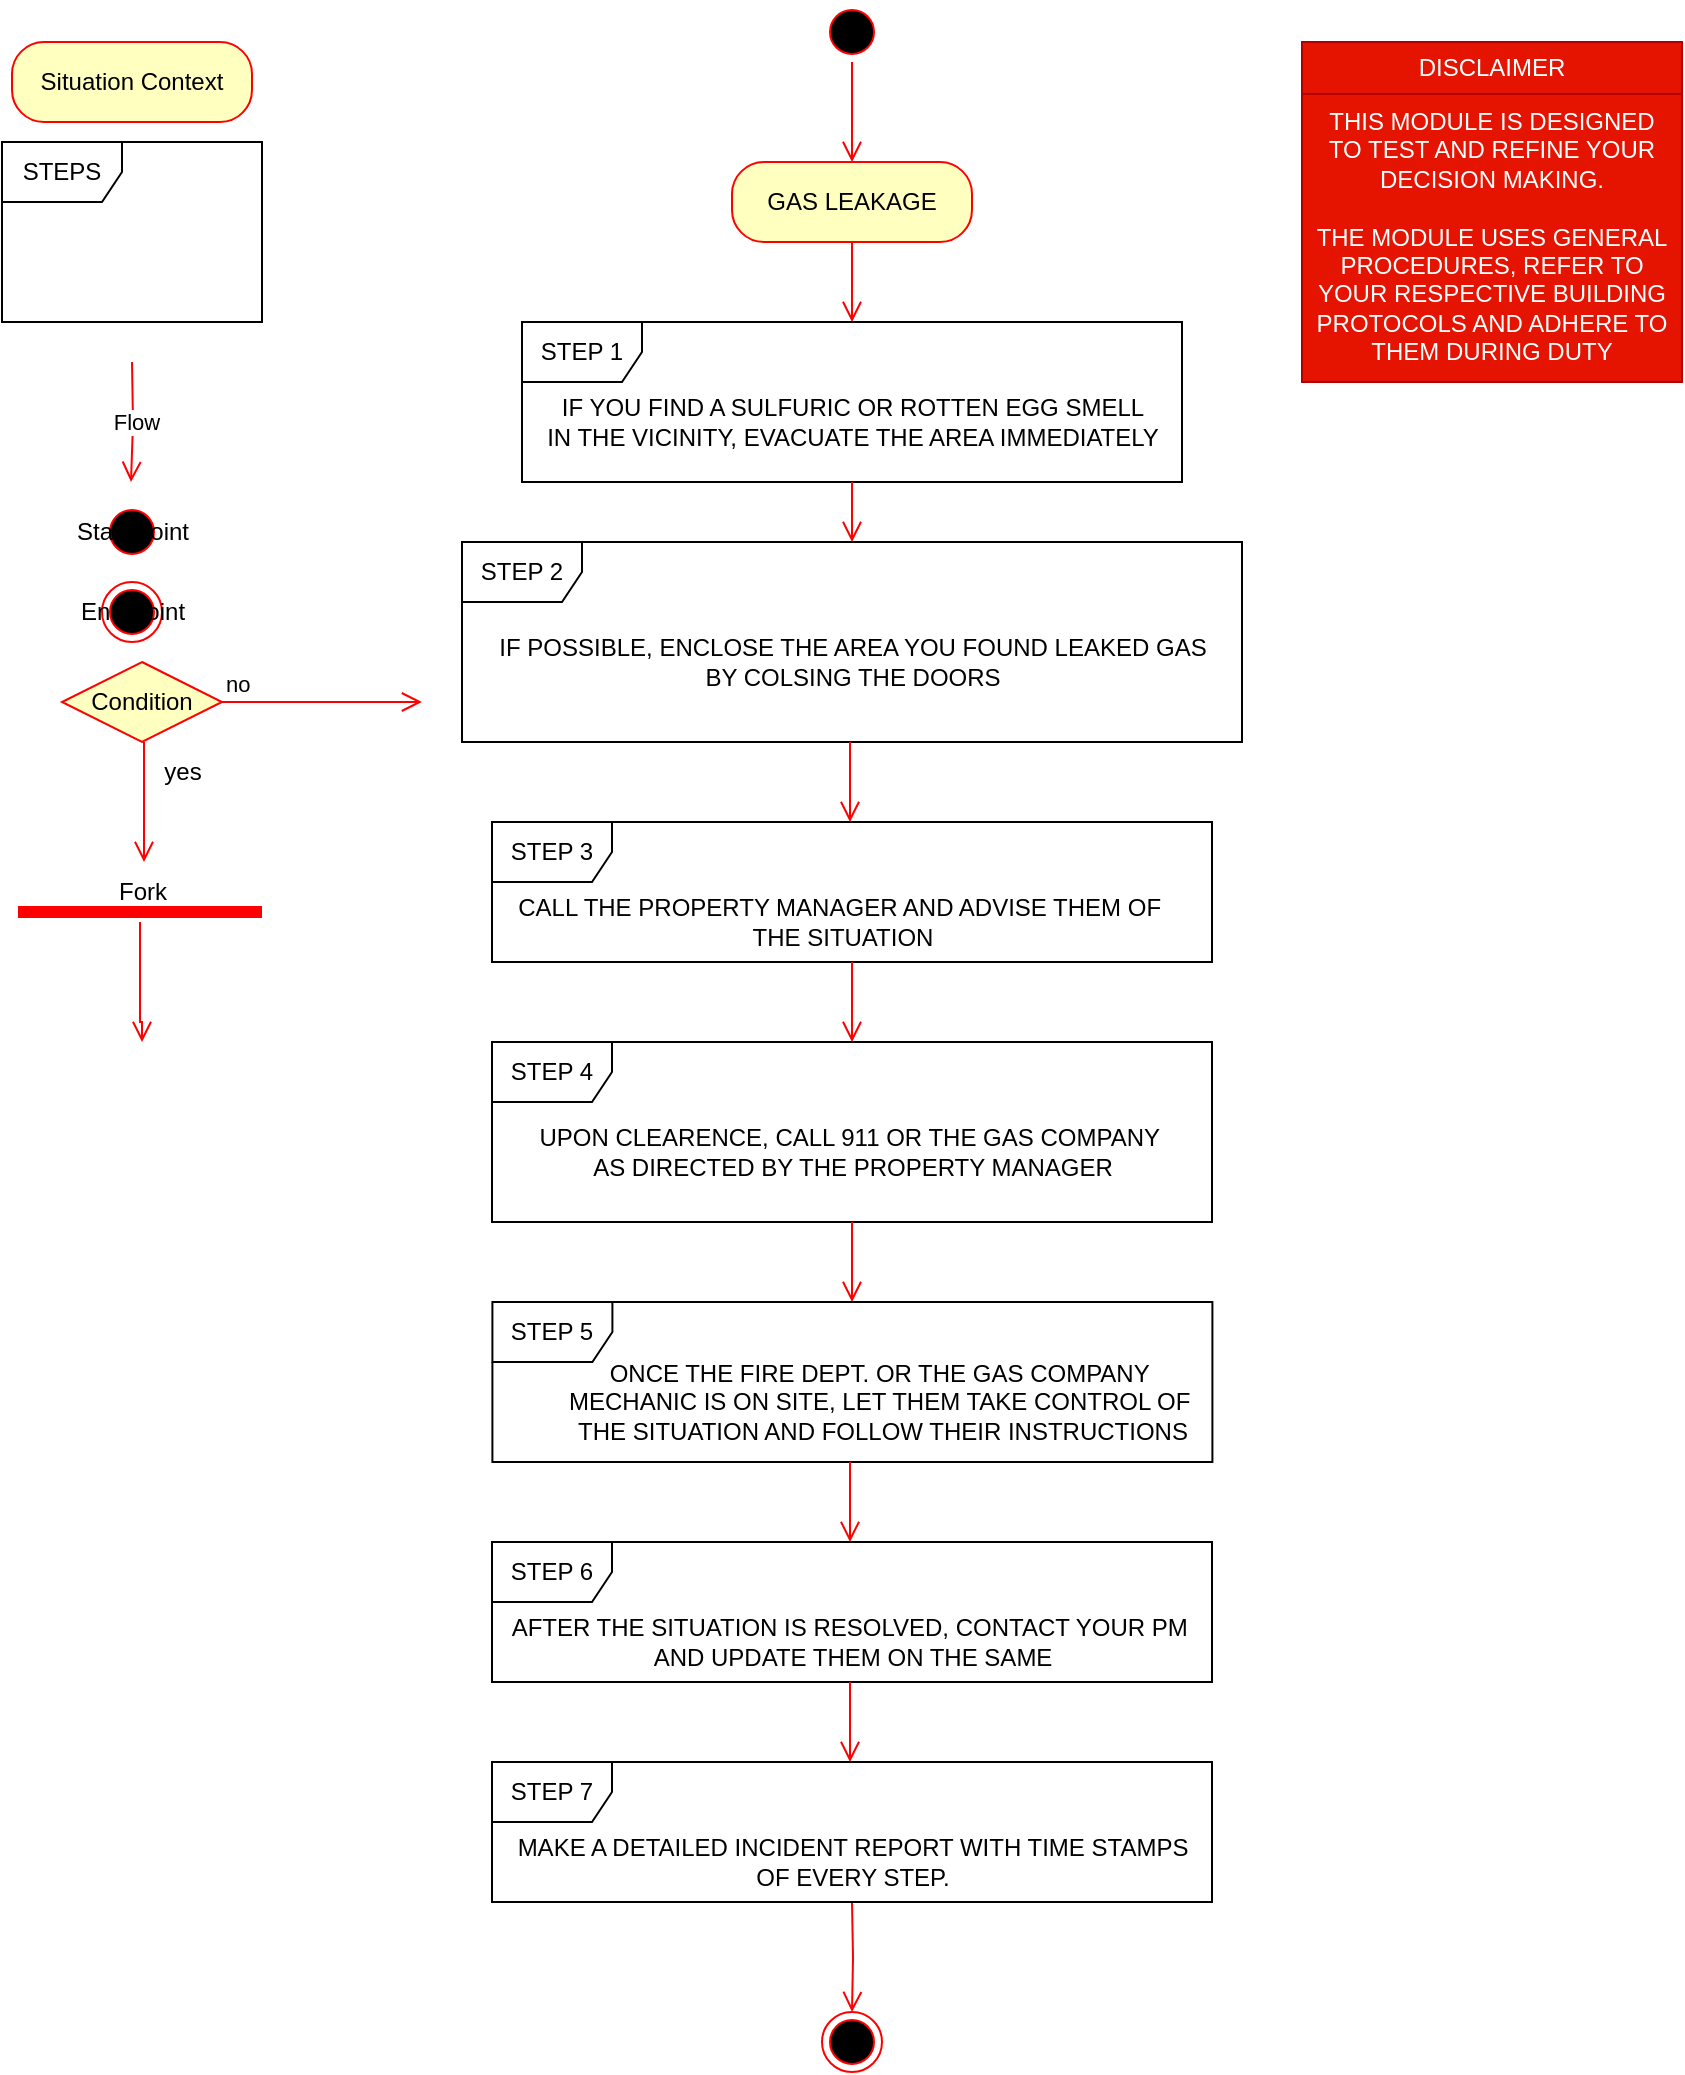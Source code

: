 <mxfile version="21.6.5" type="device">
  <diagram name="Page-1" id="_cm5AUgiQibvr29KKUmN">
    <mxGraphModel dx="1434" dy="844" grid="1" gridSize="10" guides="1" tooltips="1" connect="1" arrows="1" fold="1" page="1" pageScale="1" pageWidth="850" pageHeight="1100" math="0" shadow="0">
      <root>
        <mxCell id="0" />
        <mxCell id="1" parent="0" />
        <mxCell id="JooOBgMIKIIfKjl77hdR-1" value="" style="ellipse;html=1;shape=startState;fillColor=#000000;strokeColor=#ff0000;" vertex="1" parent="1">
          <mxGeometry x="410" width="30" height="30" as="geometry" />
        </mxCell>
        <mxCell id="JooOBgMIKIIfKjl77hdR-2" value="" style="edgeStyle=orthogonalEdgeStyle;html=1;verticalAlign=bottom;endArrow=open;endSize=8;strokeColor=#ff0000;rounded=0;" edge="1" parent="1" source="JooOBgMIKIIfKjl77hdR-1">
          <mxGeometry relative="1" as="geometry">
            <mxPoint x="425" y="80" as="targetPoint" />
          </mxGeometry>
        </mxCell>
        <mxCell id="JooOBgMIKIIfKjl77hdR-3" value="GAS LEAKAGE" style="rounded=1;whiteSpace=wrap;html=1;arcSize=40;fontColor=#000000;fillColor=#ffffc0;strokeColor=#ff0000;" vertex="1" parent="1">
          <mxGeometry x="365" y="80" width="120" height="40" as="geometry" />
        </mxCell>
        <mxCell id="JooOBgMIKIIfKjl77hdR-4" value="" style="edgeStyle=orthogonalEdgeStyle;html=1;verticalAlign=bottom;endArrow=open;endSize=8;strokeColor=#ff0000;rounded=0;" edge="1" parent="1" source="JooOBgMIKIIfKjl77hdR-3">
          <mxGeometry relative="1" as="geometry">
            <mxPoint x="425" y="160" as="targetPoint" />
          </mxGeometry>
        </mxCell>
        <mxCell id="JooOBgMIKIIfKjl77hdR-5" value="Situation Context" style="rounded=1;whiteSpace=wrap;html=1;arcSize=40;fontColor=#000000;fillColor=#ffffc0;strokeColor=#ff0000;" vertex="1" parent="1">
          <mxGeometry x="5" y="20" width="120" height="40" as="geometry" />
        </mxCell>
        <mxCell id="JooOBgMIKIIfKjl77hdR-6" value="" style="edgeStyle=orthogonalEdgeStyle;html=1;verticalAlign=bottom;endArrow=open;endSize=8;strokeColor=#ff0000;rounded=0;" edge="1" parent="1">
          <mxGeometry relative="1" as="geometry">
            <mxPoint x="64.5" y="240" as="targetPoint" />
            <mxPoint x="65" y="180" as="sourcePoint" />
          </mxGeometry>
        </mxCell>
        <mxCell id="JooOBgMIKIIfKjl77hdR-7" value="Flow" style="edgeLabel;html=1;align=center;verticalAlign=middle;resizable=0;points=[];" vertex="1" connectable="0" parent="JooOBgMIKIIfKjl77hdR-6">
          <mxGeometry x="-0.333" y="3" relative="1" as="geometry">
            <mxPoint x="-2" y="10" as="offset" />
          </mxGeometry>
        </mxCell>
        <mxCell id="JooOBgMIKIIfKjl77hdR-8" value="Start Point" style="ellipse;html=1;shape=startState;fillColor=#000000;strokeColor=#ff0000;" vertex="1" parent="1">
          <mxGeometry x="50" y="250" width="30" height="30" as="geometry" />
        </mxCell>
        <mxCell id="JooOBgMIKIIfKjl77hdR-9" value="End Point" style="ellipse;html=1;shape=endState;fillColor=#000000;strokeColor=#ff0000;" vertex="1" parent="1">
          <mxGeometry x="50" y="290" width="30" height="30" as="geometry" />
        </mxCell>
        <mxCell id="JooOBgMIKIIfKjl77hdR-10" value="STEPS" style="shape=umlFrame;whiteSpace=wrap;html=1;pointerEvents=0;" vertex="1" parent="1">
          <mxGeometry y="70" width="130" height="90" as="geometry" />
        </mxCell>
        <mxCell id="JooOBgMIKIIfKjl77hdR-11" value="STEP 1" style="shape=umlFrame;whiteSpace=wrap;html=1;pointerEvents=0;" vertex="1" parent="1">
          <mxGeometry x="260" y="160" width="330" height="80" as="geometry" />
        </mxCell>
        <mxCell id="JooOBgMIKIIfKjl77hdR-12" value="IF YOU FIND A SULFURIC OR ROTTEN EGG SMELL&lt;br&gt;IN THE VICINITY, EVACUATE THE AREA IMMEDIATELY" style="text;html=1;align=center;verticalAlign=middle;resizable=0;points=[];autosize=1;strokeColor=none;fillColor=none;" vertex="1" parent="1">
          <mxGeometry x="255" y="190" width="340" height="40" as="geometry" />
        </mxCell>
        <mxCell id="JooOBgMIKIIfKjl77hdR-13" value="STEP 2" style="shape=umlFrame;whiteSpace=wrap;html=1;pointerEvents=0;" vertex="1" parent="1">
          <mxGeometry x="230" y="270" width="390" height="100" as="geometry" />
        </mxCell>
        <mxCell id="JooOBgMIKIIfKjl77hdR-14" value="IF POSSIBLE, ENCLOSE THE AREA YOU FOUND LEAKED GAS&lt;br&gt;BY COLSING THE DOORS" style="text;html=1;align=center;verticalAlign=middle;resizable=0;points=[];autosize=1;strokeColor=none;fillColor=none;" vertex="1" parent="1">
          <mxGeometry x="235.2" y="310" width="380" height="40" as="geometry" />
        </mxCell>
        <mxCell id="JooOBgMIKIIfKjl77hdR-15" value="" style="edgeStyle=orthogonalEdgeStyle;html=1;verticalAlign=bottom;endArrow=open;endSize=8;strokeColor=#ff0000;rounded=0;" edge="1" parent="1">
          <mxGeometry relative="1" as="geometry">
            <mxPoint x="425" y="270" as="targetPoint" />
            <mxPoint x="425" y="240" as="sourcePoint" />
          </mxGeometry>
        </mxCell>
        <mxCell id="JooOBgMIKIIfKjl77hdR-16" value="STEP 3" style="shape=umlFrame;whiteSpace=wrap;html=1;pointerEvents=0;" vertex="1" parent="1">
          <mxGeometry x="245" y="410" width="360" height="70" as="geometry" />
        </mxCell>
        <mxCell id="JooOBgMIKIIfKjl77hdR-17" value="CALL THE PROPERTY MANAGER AND ADVISE THEM OF&amp;nbsp;&lt;br&gt;THE SITUATION" style="text;html=1;align=center;verticalAlign=middle;resizable=0;points=[];autosize=1;strokeColor=none;fillColor=none;" vertex="1" parent="1">
          <mxGeometry x="245" y="440" width="350" height="40" as="geometry" />
        </mxCell>
        <mxCell id="JooOBgMIKIIfKjl77hdR-18" value="" style="edgeStyle=orthogonalEdgeStyle;html=1;verticalAlign=bottom;endArrow=open;endSize=8;strokeColor=#ff0000;rounded=0;" edge="1" parent="1">
          <mxGeometry relative="1" as="geometry">
            <mxPoint x="424" y="410" as="targetPoint" />
            <mxPoint x="424" y="370" as="sourcePoint" />
          </mxGeometry>
        </mxCell>
        <mxCell id="JooOBgMIKIIfKjl77hdR-19" value="STEP 4" style="shape=umlFrame;whiteSpace=wrap;html=1;pointerEvents=0;" vertex="1" parent="1">
          <mxGeometry x="245" y="520" width="360" height="90" as="geometry" />
        </mxCell>
        <mxCell id="JooOBgMIKIIfKjl77hdR-20" value="UPON CLEARENCE, CALL 911 OR THE GAS COMPANY&amp;nbsp;&lt;br&gt;AS DIRECTED BY THE PROPERTY MANAGER" style="text;html=1;align=center;verticalAlign=middle;resizable=0;points=[];autosize=1;strokeColor=none;fillColor=none;" vertex="1" parent="1">
          <mxGeometry x="255.2" y="555" width="340" height="40" as="geometry" />
        </mxCell>
        <mxCell id="JooOBgMIKIIfKjl77hdR-24" value="" style="edgeStyle=orthogonalEdgeStyle;html=1;verticalAlign=bottom;endArrow=open;endSize=8;strokeColor=#ff0000;rounded=0;" edge="1" parent="1">
          <mxGeometry relative="1" as="geometry">
            <mxPoint x="425" y="650" as="targetPoint" />
            <mxPoint x="425" y="610" as="sourcePoint" />
          </mxGeometry>
        </mxCell>
        <mxCell id="JooOBgMIKIIfKjl77hdR-26" value="Condition" style="rhombus;whiteSpace=wrap;html=1;fontColor=#000000;fillColor=#ffffc0;strokeColor=#ff0000;" vertex="1" parent="1">
          <mxGeometry x="30" y="330" width="80" height="40" as="geometry" />
        </mxCell>
        <mxCell id="JooOBgMIKIIfKjl77hdR-27" value="no" style="edgeStyle=orthogonalEdgeStyle;html=1;align=left;verticalAlign=bottom;endArrow=open;endSize=8;strokeColor=#ff0000;rounded=0;" edge="1" parent="1" source="JooOBgMIKIIfKjl77hdR-26">
          <mxGeometry x="-1" relative="1" as="geometry">
            <mxPoint x="210" y="350" as="targetPoint" />
          </mxGeometry>
        </mxCell>
        <mxCell id="JooOBgMIKIIfKjl77hdR-28" value="" style="edgeStyle=orthogonalEdgeStyle;html=1;align=left;verticalAlign=top;endArrow=open;endSize=8;strokeColor=#ff0000;rounded=0;" edge="1" parent="1">
          <mxGeometry x="0.2" y="60" relative="1" as="geometry">
            <mxPoint x="71" y="430" as="targetPoint" />
            <mxPoint x="71" y="370" as="sourcePoint" />
            <Array as="points">
              <mxPoint x="71" y="370" />
              <mxPoint x="71" y="370" />
            </Array>
            <mxPoint as="offset" />
          </mxGeometry>
        </mxCell>
        <mxCell id="JooOBgMIKIIfKjl77hdR-29" value="yes" style="text;html=1;align=center;verticalAlign=middle;resizable=0;points=[];autosize=1;strokeColor=none;fillColor=none;" vertex="1" parent="1">
          <mxGeometry x="70" y="370" width="40" height="30" as="geometry" />
        </mxCell>
        <mxCell id="JooOBgMIKIIfKjl77hdR-35" value="DISCLAIMER" style="swimlane;fontStyle=0;childLayout=stackLayout;horizontal=1;startSize=26;fillColor=#e51400;horizontalStack=0;resizeParent=1;resizeParentMax=0;resizeLast=0;collapsible=1;marginBottom=0;whiteSpace=wrap;html=1;fontColor=#ffffff;strokeColor=#B20000;" vertex="1" parent="1">
          <mxGeometry x="650" y="20" width="190" height="170" as="geometry" />
        </mxCell>
        <mxCell id="JooOBgMIKIIfKjl77hdR-36" value="THIS MODULE IS DESIGNED TO TEST AND REFINE YOUR DECISION MAKING. &lt;br&gt;&lt;br&gt;THE MODULE USES GENERAL PROCEDURES, REFER TO YOUR RESPECTIVE BUILDING PROTOCOLS AND ADHERE TO THEM DURING DUTY" style="text;strokeColor=#B20000;fillColor=#e51400;align=center;verticalAlign=top;spacingLeft=4;spacingRight=4;overflow=hidden;rotatable=0;points=[[0,0.5],[1,0.5]];portConstraint=eastwest;whiteSpace=wrap;html=1;fontColor=#ffffff;" vertex="1" parent="JooOBgMIKIIfKjl77hdR-35">
          <mxGeometry y="26" width="190" height="144" as="geometry" />
        </mxCell>
        <mxCell id="JooOBgMIKIIfKjl77hdR-37" value="" style="edgeStyle=orthogonalEdgeStyle;html=1;verticalAlign=bottom;endArrow=open;endSize=8;strokeColor=#ff0000;rounded=0;" edge="1" parent="1">
          <mxGeometry relative="1" as="geometry">
            <mxPoint x="425" y="520" as="targetPoint" />
            <mxPoint x="425" y="480" as="sourcePoint" />
          </mxGeometry>
        </mxCell>
        <mxCell id="JooOBgMIKIIfKjl77hdR-50" value="" style="shape=line;html=1;strokeWidth=6;strokeColor=#ff0000;" vertex="1" parent="1">
          <mxGeometry x="8" y="450" width="122" height="10" as="geometry" />
        </mxCell>
        <mxCell id="JooOBgMIKIIfKjl77hdR-51" value="" style="edgeStyle=orthogonalEdgeStyle;html=1;verticalAlign=bottom;endArrow=open;endSize=8;strokeColor=#ff0000;rounded=0;" edge="1" parent="1" source="JooOBgMIKIIfKjl77hdR-50">
          <mxGeometry relative="1" as="geometry">
            <mxPoint x="70" y="520" as="targetPoint" />
            <Array as="points">
              <mxPoint x="69" y="510" />
              <mxPoint x="70" y="510" />
            </Array>
          </mxGeometry>
        </mxCell>
        <mxCell id="JooOBgMIKIIfKjl77hdR-52" value="Fork" style="text;html=1;align=center;verticalAlign=middle;resizable=0;points=[];autosize=1;strokeColor=none;fillColor=none;" vertex="1" parent="1">
          <mxGeometry x="45" y="430" width="50" height="30" as="geometry" />
        </mxCell>
        <mxCell id="JooOBgMIKIIfKjl77hdR-53" value="ONCE THE FIRE DEPT. OR THE GAS COMPANY&amp;nbsp;&lt;br&gt;MECHANIC IS ON SITE, LET THEM TAKE CONTROL OF&amp;nbsp;&lt;br&gt;THE SITUATION AND FOLLOW THEIR INSTRUCTIONS" style="text;html=1;align=center;verticalAlign=middle;resizable=0;points=[];autosize=1;strokeColor=none;fillColor=none;" vertex="1" parent="1">
          <mxGeometry x="270" y="670" width="340" height="60" as="geometry" />
        </mxCell>
        <mxCell id="JooOBgMIKIIfKjl77hdR-54" value="STEP 5" style="shape=umlFrame;whiteSpace=wrap;html=1;pointerEvents=0;" vertex="1" parent="1">
          <mxGeometry x="245.2" y="650" width="360" height="80" as="geometry" />
        </mxCell>
        <mxCell id="JooOBgMIKIIfKjl77hdR-55" value="AFTER THE SITUATION IS RESOLVED, CONTACT YOUR PM&amp;nbsp;&lt;br&gt;AND UPDATE THEM ON THE SAME" style="text;html=1;align=center;verticalAlign=middle;resizable=0;points=[];autosize=1;strokeColor=none;fillColor=none;" vertex="1" parent="1">
          <mxGeometry x="240" y="800" width="370" height="40" as="geometry" />
        </mxCell>
        <mxCell id="JooOBgMIKIIfKjl77hdR-56" value="STEP 6" style="shape=umlFrame;whiteSpace=wrap;html=1;pointerEvents=0;" vertex="1" parent="1">
          <mxGeometry x="245" y="770" width="360" height="70" as="geometry" />
        </mxCell>
        <mxCell id="JooOBgMIKIIfKjl77hdR-66" value="" style="edgeStyle=orthogonalEdgeStyle;html=1;verticalAlign=bottom;endArrow=open;endSize=8;strokeColor=#ff0000;rounded=0;" edge="1" parent="1">
          <mxGeometry relative="1" as="geometry">
            <mxPoint x="424" y="770" as="targetPoint" />
            <mxPoint x="424" y="730" as="sourcePoint" />
          </mxGeometry>
        </mxCell>
        <mxCell id="JooOBgMIKIIfKjl77hdR-69" value="" style="edgeStyle=orthogonalEdgeStyle;html=1;verticalAlign=bottom;endArrow=open;endSize=8;strokeColor=#ff0000;rounded=0;" edge="1" parent="1">
          <mxGeometry relative="1" as="geometry">
            <mxPoint x="424" y="880" as="targetPoint" />
            <mxPoint x="424" y="840" as="sourcePoint" />
          </mxGeometry>
        </mxCell>
        <mxCell id="JooOBgMIKIIfKjl77hdR-70" value="" style="edgeStyle=orthogonalEdgeStyle;html=1;verticalAlign=bottom;endArrow=open;endSize=8;strokeColor=#ff0000;rounded=0;" edge="1" parent="1" target="JooOBgMIKIIfKjl77hdR-71">
          <mxGeometry relative="1" as="geometry">
            <mxPoint x="425" y="1020" as="targetPoint" />
            <mxPoint x="425.0" y="950" as="sourcePoint" />
          </mxGeometry>
        </mxCell>
        <mxCell id="JooOBgMIKIIfKjl77hdR-71" value="" style="ellipse;html=1;shape=endState;fillColor=#000000;strokeColor=#ff0000;" vertex="1" parent="1">
          <mxGeometry x="410" y="1005" width="30" height="30" as="geometry" />
        </mxCell>
        <mxCell id="JooOBgMIKIIfKjl77hdR-72" value="MAKE A DETAILED INCIDENT REPORT WITH TIME STAMPS &lt;br&gt;OF EVERY STEP." style="text;html=1;align=center;verticalAlign=middle;resizable=0;points=[];autosize=1;strokeColor=none;fillColor=none;" vertex="1" parent="1">
          <mxGeometry x="245" y="910" width="360" height="40" as="geometry" />
        </mxCell>
        <mxCell id="JooOBgMIKIIfKjl77hdR-73" value="STEP 7" style="shape=umlFrame;whiteSpace=wrap;html=1;pointerEvents=0;" vertex="1" parent="1">
          <mxGeometry x="245" y="880" width="360" height="70" as="geometry" />
        </mxCell>
      </root>
    </mxGraphModel>
  </diagram>
</mxfile>
